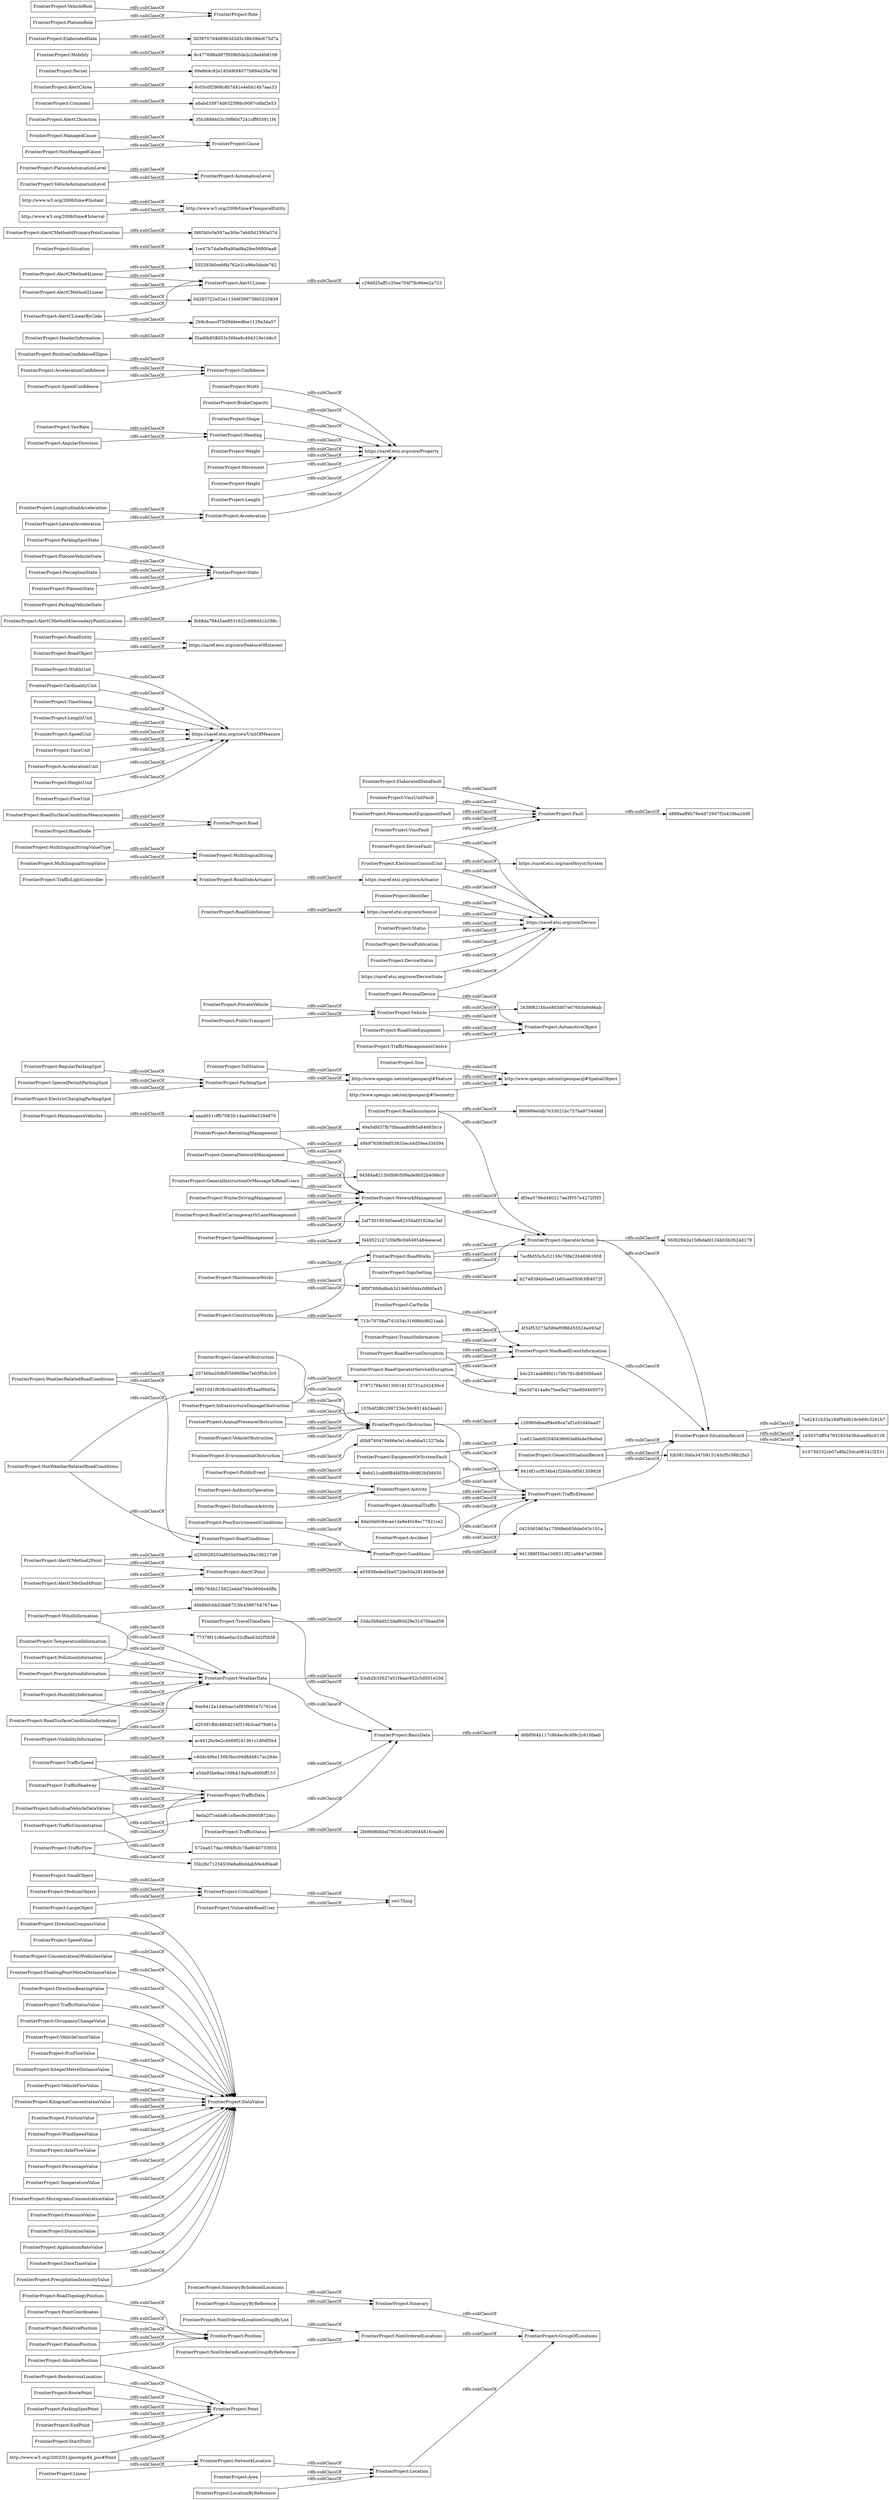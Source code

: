 digraph ar2dtool_diagram { 
rankdir=LR;
size="1000"
node [shape = rectangle, color="black"]; "FrontierProject:NonOrderedLocationGroupByReference" "FrontierProject:DirectionCompassValue" "FrontierProject:SpeedValue" "FrontierProject:SmallObject" "FrontierProject:TravelTimeData" "d250028203af655d59efa28a106217d9" "a03938eded5be572de50a2814682ecb9" "FrontierProject:SituationRecord" "FrontierProject:MaintenanceVehicles" "FrontierProject:NetworkLocation" "FrontierProject:ConcentrationOfVehiclesValue" "FrontierProject:RoadTopologyPosition" "FrontierProject:Size" "FrontierProject:ElaboratedDataFault" "FrontierProject:MultilingualStringValueType" "FrontierProject:WeatherRelatedRoadConditions" "8e6d11cab6f84fdf3f4c90902bf3d450" "http://www.opengis.net/ont/geosparql#SpatialObject" "d0b9740479466e5e1c6cebba51327bda" "FrontierProject:RoadSurfaceConditionMeasurements" "FrontierProject:TrafficSpeed" "FrontierProject:WidthUnit" "FrontierProject:RoadConditions" "FrontierProject:Area" "b3ab2b32627a51f4aac652c5d501e29d" "FrontierProject:OperatorAction" "49b9765939df53855ec44d59ee334594" "FrontierProject:NonOrderedLocationGroupByList" "7ed2431b33a18df54db16cb69c3261b7" "FrontierProject:ParkingSpotPoint" "FrontierProject:CriticalObject" "378717fde50130014132731a2d2430c4" "FrontierProject:InfrastructureDamageObstruction" "FrontierProject:TransitInformation" "https://saref.etsi.org/core/FeatureOfInterest" "FrontierProject:RoadAssistance" "2af7301953d0aea82558a6f1926ac3af" "FrontierProject:FloatingPointMetreDistanceValue" "FrontierProject:AbsolutePosition" "FrontierProject:StartPoint" "FrontierProject:DirectionBearingValue" "fb48da79445ae8531622cb66d41b298c" "FrontierProject:RoadEntity" "FrontierProject:PointCoordinates" "2638f821bba4803d07e676fcfa9486ab" "3be3d7414a8e75ee5e273de950405073" "df3ea579bd480217ae3f557e4272f5f3" "FrontierProject:Point" "FrontierProject:EquipmentOrSystemFault" "FrontierProject:TrafficStatusValue" "FrontierProject:RoadServiceDisruption" "FrontierProject:State" "FrontierProject:Acceleration" "FrontierProject:NonRoadEventInformation" "FrontierProject:PositionConfidenceEllipse" "FrontierProject:ParkingSpotState" "FrontierProject:GeneralInstructionOrMessageToRoadUsers" "FrontierProject:Identifier" "FrontierProject:OccupancyChangeValue" "f3ad0b858053c56fea9c494319e1b6c5" "94584a82130db90509ade9b52b4066c0" "FrontierProject:MediumObject" "555293b0cefdfa762e31e96e5dede762" "FrontierProject:CardinalityUnit" "FrontierProject:DisturbanceActivity" "FrontierProject:MultilingualString" "FrontierProject:TollStation" "FrontierProject:GeneralObstruction" "FrontierProject:AbnormalTraffic" "7acf8d55c5c52159c76fe22646961808" "FrontierProject:PersonalDevice" "b2748394b0ea01b65cee55063f84072f" "FrontierProject:VehicleCountValue" "FrontierProject:AutomotiveObject" "FrontierProject:AuthorityOperation" "FrontierProject:VmsUnitFault" "FrontierProject:Situation" "FrontierProject:SpeedManagement" "FrontierProject:NonOrderedLocations" "fd85b0c0a597aa36bc7eb85d1590a57d" "FrontierProject:TrafficLightController" "http://www.w3.org/2006/time#TemporalEntity" "49a5dfd37fb70facaa80f85a84685b1e" "0425065863a175fd8eb856de045c101a" "FrontierProject:NonWeatherRelatedRoadConditions" "FrontierProject:TimeStamp" "FrontierProject:Accident" "FrontierProject:TrafficElement" "http://www.w3.org/2003/01/geo/wgs84_pos#Point" "2b9c8caccf70d9ddeedfee1128a34a57" "FrontierProject:Conditions" "46b8b0cbb53bb6723fe43867047674ee" "FrontierProject:AutomationLevel" "FrontierProject:Linear" "FrontierProject:PlatoonVehicleState" "FrontierProject:TemperatureInformation" "d888aaff4b78e4d729d7f2e429ba2dd9" "FrontierProject:YawRate" "c26960dbeaff4e68ca7af1a91d40aad7" "ac4412bc9e2c4669f241361c1d0df5b4" "FrontierProject:MesaurementEquipmentFault" "FrontierProject:ElectronicControlUnit" "FrontierProject:Cause" "FrontierProject:WindInformation" "FrontierProject:LengthUnit" "FrontierProject:PcuFlowValue" "FrontierProject:Obstruction" "FrontierProject:TrafficConcentration" "FrontierProject:AlertCDirection" "FrontierProject:NetworkManagement" "FrontierProject:PrivateVehicle" "FrontierProject:TrafficFlow" "FrontierProject:Status" "FrontierProject:Width" "FrontierProject:HumidityInformation" "FrontierProject:VehicleObstruction" "FrontierProject:Vehicle" "FrontierProject:RegularParkingSpot" "FrontierProject:RelativePosition" "FrontierProject:DevicePublication" "FrontierProject:Itinerary" "FrontierProject:IntegerMetreDistanceValue" "FrontierProject:HeaderInformation" "FrontierProject:SpeedUnit" "FrontierProject:VehicleFlowValue" "FrontierProject:BrakeCapacity" "FrontierProject:ManagedCause" "FrontierProject:PrecipitationInformation" "https://saref.etsi.org/saref4syst/System" "FrontierProject:NonManagedCause" "FrontierProject:TimeUnit" "FrontierProject:SpecialPermitParkingSpot" "FrontierProject:VmsFault" "FrontierProject:Comment" "6921041f838c0ca6593cff54aaf9bd5a" "FrontierProject:PerceptionState" "FrontierProject:DeviceStatus" "9e0a2f7cebbf61efbec8e26905972dcc" "FrontierProject:AccelerationUnit" "a6abd33974d6325f6bc9097cdfaf2e53" "https://saref.etsi.org/core/DeviceState" "FrontierProject:RoadOrCarraigewayOrLaneManagement" "8da0de0c84cae1da8e40c9ec77921ce2" "FrontierProject:KilogramConcentrationValue" "FrontierProject:AlertCArea" "http://www.w3.org/2006/time#Instant" "FrontierProject:AlertCMethod4Linear" "FrontierProject:AlertCMethod2Point" "572ea617dac39f4fb3c78a9040733935" "FrontierProject:ItineraryByReference" "http://www.opengis.net/ont/geosparql#Feature" "FrontierProject:ItineraryByIndexedLocations" "fcb5815b0a347b915145cf5c58fc2fa3" "FrontierProject:LargeObject" "FrontierProject:AlertCMethod2Linear" "FrontierProject:VisibilityInformation" "FrontierProject:AngularDirection" "FrontierProject:RendezvousLocation" "0d283722e52e11348f399739b5225839" "http://www.w3.org/2006/time#Interval" "FrontierProject:RoadSideSensor" "FrontierProject:ReroutingManagement" "FrontierProject:PlatoonPosition" "FrontierProject:Period" "FrontierProject:Mobility" "FrontierProject:Shape" "FrontierProject:Position" "FrontierProject:FrictionValue" "FrontierProject:LocationByReference" "5039707d4d6963d3d5c38b39dc675d7a" "FrontierProject:WindSpeedValue" "FrontierProject:WeatherData" "FrontierProject:Road" "FrontierProject:AlertCPoint" "FrontierProject:ParkingSpot" "FrontierProject:AccelerationConfidence" "FrontierProject:GroupOfLocations" "d6bf064b117c9b4ec6c4f9c2c610faeb" "35b3889403c39f90d7241cff955911f4" "1ce47b74a0ef6a90ad9a2fee56800aa8" "FrontierProject:HeightUnit" "FrontierProject:DataValue" "FrontierProject:MaintenanceWorks" "8c477698a987f939b5de2c2ded4b8106" "FrontierProject:PublicTransport" "FrontierProject:TrafficStatus" "4f34f53273e589ef0f86455524a493af" "FrontierProject:AxleFlowValue" "FrontierProject:GeneralNetworkManagement" "8c05c0f2968c8b7d41e4ebb14b7aac33" "FrontierProject:BasicData" "FrontierProject:PercentageValue" "FrontierProject:Heading" "FrontierProject:PollutionInformation" "FrontierProject:RoutePoint" "77379f11c8dae0ac32cffaa63d2f5838" "FrontierProject:CarParks" "FrontierProject:PoorEnvironmentConditions" "https://saref.etsi.org/core/UnitOfMeasure" "FrontierProject:PlatoonState" "9d1388f35ba1008313f21a9647a03986" "FrontierProject:AlertCLinear" "https://saref.etsi.org/core/Actuator" "9ee9412a1d40cac1ef85f68547c791e4" "FrontierProject:RoadSideEquipment" "1d3037dff547932920436dcee8bc0128" "FrontierProject:PlatoonAutomationLevel" "FrontierProject:VehicleAutomationLevel" "FrontierProject:RoadSideActuator" "FrontierProject:Role" "FrontierProject:FlowUnit" "aaad651cffb7082fc14aa008e5294870" "https://saref.etsi.org/core/Sensor" "FrontierProject:WinterDrivingManagement" "2fe99d60bbd795361d03d044816cea90" "FrontierProject:AlertCMethod4SecondaryPointLocation" "560b2942e10dbdafd124b03b2624d179" "FrontierProject:LongitudinalAcceleration" "d20391ffdc480d214f319b5cad79d61a" "https://saref.etsi.org/core/Property" "c40dc49be130b3bcc04d8d4817ac284e" "FrontierProject:GenericSituationRecord" "FrontierProject:VehicleRole" "FrontierProject:TrafficData" "8416f1ccf534b41f2d4bc0f561359928" "FrontierProject:TemperatureValue" "FrontierProject:Fault" "f449521c27c5fef9c046495484eeaced" "FrontierProject:MicrogramsConcentrationValue" "FrontierProject:ParkingVehicleState" "FrontierProject:ElaboratedData" "a5da93be8aa169b419af4cefd0bff153" "FrontierProject:AnimalPresenceObstruction" "103b4f28fc2997234c3dc9314b24eab1" "FrontierProject:RoadSurfaceConditionInformation" "FrontierProject:Weight" "b1073d332cb07a8fa25dca06341f2531" "FrontierProject:VulnerableRoadUser" "https://saref.etsi.org/core/Device" "FrontierProject:MultilingualStringValue" "FrontierProject:PressureValue" "FrontierProject:DurationValue" "b4c251eab88fd1c7bfc791db83956a4d" "33da3b94d523def80d29e31d70baed59" "FrontierProject:ApplicationRateValue" "FrontierProject:ElectricChargingParkingSpot" "FrontierProject:AlertCMethod4PrimaryPointLocation" "FrontierProject:DateTimeValue" "989999e0db7633021bc757ba973449df" "FrontierProject:Activity" "FrontierProject:PublicEvent" "FrontierProject:PrecipitationIntensityValue" "FrontierProject:SignSetting" "FrontierProject:TrafficHeadway" "FrontierProject:ConstructionWorks" "FrontierProject:AlertCLinearByCode" "FrontierProject:LateralAcceleration" "FrontierProject:EndPoint" "FrontierProject:RoadWorks" "99e8d4c92e185490f4077b894d30a76f" "0f8b764b215822eddd794e3606e4dffa" "20740ba20dbf55b960fee7e03f5dc3c0" "713c70756af7d1034c31698dc8021aab" "FrontierProject:EvironmentalObstruction" "35b28c71234530e8a8bddab50e480ea8" "8f0f78fdbd8ab2d19465044c08fd0a45" "FrontierProject:Location" "FrontierProject:IndividualVehicleDataValues" "FrontierProject:SpeedConfidence" "http://www.opengis.net/ont/geosparql#Geometry" "FrontierProject:RoadObject" "FrontierProject:AlertCMethod4Point" "FrontierProject:PlatoonRole" "c29dd25aff1c35ee704f78c66ee2a722" "FrontierProject:Confidence" "FrontierProject:RoadOperatorServiceDisruption" "FrontierProject:Movement" "FrontierProject:Height" "FrontierProject:Length" "FrontierProject:RoadNode" "1ce615eeb92040438063e8fa4e59e0ed" "FrontierProject:DeviceFault" "FrontierProject:TrafficManagementCentre" ; /*classes style*/
	"FrontierProject:DateTimeValue" -> "FrontierProject:DataValue" [ label = "rdfs:subClassOf" ];
	"FrontierProject:AlertCMethod2Linear" -> "0d283722e52e11348f399739b5225839" [ label = "rdfs:subClassOf" ];
	"FrontierProject:AlertCMethod2Linear" -> "FrontierProject:AlertCLinear" [ label = "rdfs:subClassOf" ];
	"http://www.w3.org/2006/time#Instant" -> "http://www.w3.org/2006/time#TemporalEntity" [ label = "rdfs:subClassOf" ];
	"FrontierProject:GenericSituationRecord" -> "fcb5815b0a347b915145cf5c58fc2fa3" [ label = "rdfs:subClassOf" ];
	"FrontierProject:GenericSituationRecord" -> "FrontierProject:SituationRecord" [ label = "rdfs:subClassOf" ];
	"FrontierProject:TravelTimeData" -> "33da3b94d523def80d29e31d70baed59" [ label = "rdfs:subClassOf" ];
	"FrontierProject:TravelTimeData" -> "FrontierProject:BasicData" [ label = "rdfs:subClassOf" ];
	"FrontierProject:PerceptionState" -> "FrontierProject:State" [ label = "rdfs:subClassOf" ];
	"FrontierProject:Conditions" -> "9d1388f35ba1008313f21a9647a03986" [ label = "rdfs:subClassOf" ];
	"FrontierProject:Conditions" -> "FrontierProject:TrafficElement" [ label = "rdfs:subClassOf" ];
	"FrontierProject:SmallObject" -> "FrontierProject:CriticalObject" [ label = "rdfs:subClassOf" ];
	"FrontierProject:ElectronicControlUnit" -> "https://saref.etsi.org/core/Device" [ label = "rdfs:subClassOf" ];
	"FrontierProject:ElectronicControlUnit" -> "https://saref.etsi.org/saref4syst/System" [ label = "rdfs:subClassOf" ];
	"FrontierProject:AlertCMethod2Point" -> "d250028203af655d59efa28a106217d9" [ label = "rdfs:subClassOf" ];
	"FrontierProject:AlertCMethod2Point" -> "FrontierProject:AlertCPoint" [ label = "rdfs:subClassOf" ];
	"FrontierProject:ConcentrationOfVehiclesValue" -> "FrontierProject:DataValue" [ label = "rdfs:subClassOf" ];
	"FrontierProject:WidthUnit" -> "https://saref.etsi.org/core/UnitOfMeasure" [ label = "rdfs:subClassOf" ];
	"FrontierProject:Movement" -> "https://saref.etsi.org/core/Property" [ label = "rdfs:subClassOf" ];
	"FrontierProject:AccelerationUnit" -> "https://saref.etsi.org/core/UnitOfMeasure" [ label = "rdfs:subClassOf" ];
	"FrontierProject:NetworkManagement" -> "df3ea579bd480217ae3f557e4272f5f3" [ label = "rdfs:subClassOf" ];
	"FrontierProject:NetworkManagement" -> "FrontierProject:OperatorAction" [ label = "rdfs:subClassOf" ];
	"FrontierProject:SpeedManagement" -> "f449521c27c5fef9c046495484eeaced" [ label = "rdfs:subClassOf" ];
	"FrontierProject:SpeedManagement" -> "FrontierProject:NetworkManagement" [ label = "rdfs:subClassOf" ];
	"FrontierProject:LocationByReference" -> "FrontierProject:Location" [ label = "rdfs:subClassOf" ];
	"FrontierProject:SituationRecord" -> "b1073d332cb07a8fa25dca06341f2531" [ label = "rdfs:subClassOf" ];
	"FrontierProject:SituationRecord" -> "1d3037dff547932920436dcee8bc0128" [ label = "rdfs:subClassOf" ];
	"FrontierProject:SituationRecord" -> "7ed2431b33a18df54db16cb69c3261b7" [ label = "rdfs:subClassOf" ];
	"FrontierProject:ManagedCause" -> "FrontierProject:Cause" [ label = "rdfs:subClassOf" ];
	"FrontierProject:FlowUnit" -> "https://saref.etsi.org/core/UnitOfMeasure" [ label = "rdfs:subClassOf" ];
	"FrontierProject:AlertCLinearByCode" -> "2b9c8caccf70d9ddeedfee1128a34a57" [ label = "rdfs:subClassOf" ];
	"FrontierProject:AlertCLinearByCode" -> "FrontierProject:AlertCLinear" [ label = "rdfs:subClassOf" ];
	"http://www.w3.org/2006/time#Interval" -> "http://www.w3.org/2006/time#TemporalEntity" [ label = "rdfs:subClassOf" ];
	"FrontierProject:ConstructionWorks" -> "713c70756af7d1034c31698dc8021aab" [ label = "rdfs:subClassOf" ];
	"FrontierProject:ConstructionWorks" -> "FrontierProject:RoadWorks" [ label = "rdfs:subClassOf" ];
	"FrontierProject:VisibilityInformation" -> "ac4412bc9e2c4669f241361c1d0df5b4" [ label = "rdfs:subClassOf" ];
	"FrontierProject:VisibilityInformation" -> "FrontierProject:WeatherData" [ label = "rdfs:subClassOf" ];
	"FrontierProject:AlertCMethod4PrimaryPointLocation" -> "fd85b0c0a597aa36bc7eb85d1590a57d" [ label = "rdfs:subClassOf" ];
	"FrontierProject:PositionConfidenceEllipse" -> "FrontierProject:Confidence" [ label = "rdfs:subClassOf" ];
	"FrontierProject:EvironmentalObstruction" -> "d0b9740479466e5e1c6cebba51327bda" [ label = "rdfs:subClassOf" ];
	"FrontierProject:EvironmentalObstruction" -> "FrontierProject:Obstruction" [ label = "rdfs:subClassOf" ];
	"FrontierProject:IndividualVehicleDataValues" -> "9e0a2f7cebbf61efbec8e26905972dcc" [ label = "rdfs:subClassOf" ];
	"FrontierProject:IndividualVehicleDataValues" -> "FrontierProject:TrafficData" [ label = "rdfs:subClassOf" ];
	"FrontierProject:DurationValue" -> "FrontierProject:DataValue" [ label = "rdfs:subClassOf" ];
	"FrontierProject:TollStation" -> "http://www.opengis.net/ont/geosparql#Feature" [ label = "rdfs:subClassOf" ];
	"FrontierProject:PlatoonState" -> "FrontierProject:State" [ label = "rdfs:subClassOf" ];
	"FrontierProject:AnimalPresenceObstruction" -> "103b4f28fc2997234c3dc9314b24eab1" [ label = "rdfs:subClassOf" ];
	"FrontierProject:AnimalPresenceObstruction" -> "FrontierProject:Obstruction" [ label = "rdfs:subClassOf" ];
	"FrontierProject:RoadSideSensor" -> "https://saref.etsi.org/core/Sensor" [ label = "rdfs:subClassOf" ];
	"FrontierProject:GeneralNetworkManagement" -> "49b9765939df53855ec44d59ee334594" [ label = "rdfs:subClassOf" ];
	"FrontierProject:GeneralNetworkManagement" -> "FrontierProject:NetworkManagement" [ label = "rdfs:subClassOf" ];
	"FrontierProject:DeviceFault" -> "https://saref.etsi.org/core/Device" [ label = "rdfs:subClassOf" ];
	"FrontierProject:DeviceFault" -> "FrontierProject:Fault" [ label = "rdfs:subClassOf" ];
	"FrontierProject:DirectionBearingValue" -> "FrontierProject:DataValue" [ label = "rdfs:subClassOf" ];
	"FrontierProject:Shape" -> "https://saref.etsi.org/core/Property" [ label = "rdfs:subClassOf" ];
	"FrontierProject:PressureValue" -> "FrontierProject:DataValue" [ label = "rdfs:subClassOf" ];
	"FrontierProject:PrecipitationInformation" -> "FrontierProject:WeatherData" [ label = "rdfs:subClassOf" ];
	"FrontierProject:ElaboratedDataFault" -> "FrontierProject:Fault" [ label = "rdfs:subClassOf" ];
	"FrontierProject:PointCoordinates" -> "FrontierProject:Position" [ label = "rdfs:subClassOf" ];
	"FrontierProject:MultilingualStringValueType" -> "FrontierProject:MultilingualString" [ label = "rdfs:subClassOf" ];
	"FrontierProject:TrafficSpeed" -> "c40dc49be130b3bcc04d8d4817ac284e" [ label = "rdfs:subClassOf" ];
	"FrontierProject:TrafficSpeed" -> "FrontierProject:TrafficData" [ label = "rdfs:subClassOf" ];
	"FrontierProject:TimeUnit" -> "https://saref.etsi.org/core/UnitOfMeasure" [ label = "rdfs:subClassOf" ];
	"FrontierProject:BasicData" -> "d6bf064b117c9b4ec6c4f9c2c610faeb" [ label = "rdfs:subClassOf" ];
	"FrontierProject:Mobility" -> "8c477698a987f939b5de2c2ded4b8106" [ label = "rdfs:subClassOf" ];
	"FrontierProject:TrafficStatusValue" -> "FrontierProject:DataValue" [ label = "rdfs:subClassOf" ];
	"FrontierProject:RelativePosition" -> "FrontierProject:Position" [ label = "rdfs:subClassOf" ];
	"FrontierProject:NonWeatherRelatedRoadConditions" -> "6921041f838c0ca6593cff54aaf9bd5a" [ label = "rdfs:subClassOf" ];
	"FrontierProject:NonWeatherRelatedRoadConditions" -> "FrontierProject:RoadConditions" [ label = "rdfs:subClassOf" ];
	"FrontierProject:EndPoint" -> "FrontierProject:Point" [ label = "rdfs:subClassOf" ];
	"FrontierProject:VehicleCountValue" -> "FrontierProject:DataValue" [ label = "rdfs:subClassOf" ];
	"FrontierProject:AngularDirection" -> "FrontierProject:Heading" [ label = "rdfs:subClassOf" ];
	"FrontierProject:Vehicle" -> "2638f821bba4803d07e676fcfa9486ab" [ label = "rdfs:subClassOf" ];
	"FrontierProject:Vehicle" -> "FrontierProject:AutomotiveObject" [ label = "rdfs:subClassOf" ];
	"FrontierProject:LongitudinalAcceleration" -> "FrontierProject:Acceleration" [ label = "rdfs:subClassOf" ];
	"FrontierProject:PlatoonRole" -> "FrontierProject:Role" [ label = "rdfs:subClassOf" ];
	"FrontierProject:SignSetting" -> "b2748394b0ea01b65cee55063f84072f" [ label = "rdfs:subClassOf" ];
	"FrontierProject:SignSetting" -> "FrontierProject:OperatorAction" [ label = "rdfs:subClassOf" ];
	"FrontierProject:WeatherRelatedRoadConditions" -> "20740ba20dbf55b960fee7e03f5dc3c0" [ label = "rdfs:subClassOf" ];
	"FrontierProject:WeatherRelatedRoadConditions" -> "FrontierProject:RoadConditions" [ label = "rdfs:subClassOf" ];
	"FrontierProject:SpecialPermitParkingSpot" -> "FrontierProject:ParkingSpot" [ label = "rdfs:subClassOf" ];
	"FrontierProject:TrafficLightController" -> "FrontierProject:RoadSideActuator" [ label = "rdfs:subClassOf" ];
	"FrontierProject:KilogramConcentrationValue" -> "FrontierProject:DataValue" [ label = "rdfs:subClassOf" ];
	"FrontierProject:FrictionValue" -> "FrontierProject:DataValue" [ label = "rdfs:subClassOf" ];
	"FrontierProject:PlatoonAutomationLevel" -> "FrontierProject:AutomationLevel" [ label = "rdfs:subClassOf" ];
	"FrontierProject:PoorEnvironmentConditions" -> "8da0de0c84cae1da8e40c9ec77921ce2" [ label = "rdfs:subClassOf" ];
	"FrontierProject:PoorEnvironmentConditions" -> "FrontierProject:Conditions" [ label = "rdfs:subClassOf" ];
	"FrontierProject:InfrastructureDamageObstruction" -> "378717fde50130014132731a2d2430c4" [ label = "rdfs:subClassOf" ];
	"FrontierProject:InfrastructureDamageObstruction" -> "FrontierProject:Obstruction" [ label = "rdfs:subClassOf" ];
	"FrontierProject:TransitInformation" -> "4f34f53273e589ef0f86455524a493af" [ label = "rdfs:subClassOf" ];
	"FrontierProject:TransitInformation" -> "FrontierProject:NonRoadEventInformation" [ label = "rdfs:subClassOf" ];
	"FrontierProject:MicrogramsConcentrationValue" -> "FrontierProject:DataValue" [ label = "rdfs:subClassOf" ];
	"FrontierProject:Length" -> "https://saref.etsi.org/core/Property" [ label = "rdfs:subClassOf" ];
	"FrontierProject:TrafficFlow" -> "35b28c71234530e8a8bddab50e480ea8" [ label = "rdfs:subClassOf" ];
	"FrontierProject:TrafficFlow" -> "FrontierProject:TrafficData" [ label = "rdfs:subClassOf" ];
	"FrontierProject:TrafficHeadway" -> "a5da93be8aa169b419af4cefd0bff153" [ label = "rdfs:subClassOf" ];
	"FrontierProject:TrafficHeadway" -> "FrontierProject:TrafficData" [ label = "rdfs:subClassOf" ];
	"FrontierProject:TemperatureValue" -> "FrontierProject:DataValue" [ label = "rdfs:subClassOf" ];
	"FrontierProject:WindInformation" -> "46b8b0cbb53bb6723fe43867047674ee" [ label = "rdfs:subClassOf" ];
	"FrontierProject:WindInformation" -> "FrontierProject:WeatherData" [ label = "rdfs:subClassOf" ];
	"FrontierProject:TrafficElement" -> "FrontierProject:SituationRecord" [ label = "rdfs:subClassOf" ];
	"FrontierProject:ElaboratedData" -> "5039707d4d6963d3d5c38b39dc675d7a" [ label = "rdfs:subClassOf" ];
	"FrontierProject:GeneralObstruction" -> "FrontierProject:Obstruction" [ label = "rdfs:subClassOf" ];
	"FrontierProject:Size" -> "http://www.opengis.net/ont/geosparql#SpatialObject" [ label = "rdfs:subClassOf" ];
	"FrontierProject:AccelerationConfidence" -> "FrontierProject:Confidence" [ label = "rdfs:subClassOf" ];
	"FrontierProject:RoadObject" -> "https://saref.etsi.org/core/FeatureOfInterest" [ label = "rdfs:subClassOf" ];
	"FrontierProject:EquipmentOrSystemFault" -> "1ce615eeb92040438063e8fa4e59e0ed" [ label = "rdfs:subClassOf" ];
	"FrontierProject:EquipmentOrSystemFault" -> "FrontierProject:TrafficElement" [ label = "rdfs:subClassOf" ];
	"FrontierProject:HeightUnit" -> "https://saref.etsi.org/core/UnitOfMeasure" [ label = "rdfs:subClassOf" ];
	"FrontierProject:VehicleFlowValue" -> "FrontierProject:DataValue" [ label = "rdfs:subClassOf" ];
	"FrontierProject:PersonalDevice" -> "https://saref.etsi.org/core/Device" [ label = "rdfs:subClassOf" ];
	"FrontierProject:PersonalDevice" -> "FrontierProject:AutomotiveObject" [ label = "rdfs:subClassOf" ];
	"FrontierProject:Width" -> "https://saref.etsi.org/core/Property" [ label = "rdfs:subClassOf" ];
	"FrontierProject:RoadSideActuator" -> "https://saref.etsi.org/core/Actuator" [ label = "rdfs:subClassOf" ];
	"FrontierProject:PlatoonVehicleState" -> "FrontierProject:State" [ label = "rdfs:subClassOf" ];
	"FrontierProject:Fault" -> "d888aaff4b78e4d729d7f2e429ba2dd9" [ label = "rdfs:subClassOf" ];
	"FrontierProject:MaintenanceVehicles" -> "aaad651cffb7082fc14aa008e5294870" [ label = "rdfs:subClassOf" ];
	"FrontierProject:MultilingualStringValue" -> "FrontierProject:MultilingualString" [ label = "rdfs:subClassOf" ];
	"FrontierProject:NonOrderedLocationGroupByList" -> "FrontierProject:NonOrderedLocations" [ label = "rdfs:subClassOf" ];
	"FrontierProject:PrivateVehicle" -> "FrontierProject:Vehicle" [ label = "rdfs:subClassOf" ];
	"FrontierProject:AbnormalTraffic" -> "0425065863a175fd8eb856de045c101a" [ label = "rdfs:subClassOf" ];
	"FrontierProject:AbnormalTraffic" -> "FrontierProject:TrafficElement" [ label = "rdfs:subClassOf" ];
	"FrontierProject:ParkingSpotState" -> "FrontierProject:State" [ label = "rdfs:subClassOf" ];
	"FrontierProject:SpeedConfidence" -> "FrontierProject:Confidence" [ label = "rdfs:subClassOf" ];
	"FrontierProject:PcuFlowValue" -> "FrontierProject:DataValue" [ label = "rdfs:subClassOf" ];
	"FrontierProject:SpeedValue" -> "FrontierProject:DataValue" [ label = "rdfs:subClassOf" ];
	"FrontierProject:ParkingVehicleState" -> "FrontierProject:State" [ label = "rdfs:subClassOf" ];
	"FrontierProject:TrafficData" -> "FrontierProject:BasicData" [ label = "rdfs:subClassOf" ];
	"https://saref.etsi.org/core/DeviceState" -> "https://saref.etsi.org/core/Device" [ label = "rdfs:subClassOf" ];
	"FrontierProject:AlertCMethod4Linear" -> "555293b0cefdfa762e31e96e5dede762" [ label = "rdfs:subClassOf" ];
	"FrontierProject:AlertCMethod4Linear" -> "FrontierProject:AlertCLinear" [ label = "rdfs:subClassOf" ];
	"FrontierProject:Acceleration" -> "https://saref.etsi.org/core/Property" [ label = "rdfs:subClassOf" ];
	"FrontierProject:NonManagedCause" -> "FrontierProject:Cause" [ label = "rdfs:subClassOf" ];
	"FrontierProject:PublicEvent" -> "8e6d11cab6f84fdf3f4c90902bf3d450" [ label = "rdfs:subClassOf" ];
	"FrontierProject:PublicEvent" -> "FrontierProject:Activity" [ label = "rdfs:subClassOf" ];
	"FrontierProject:Period" -> "99e8d4c92e185490f4077b894d30a76f" [ label = "rdfs:subClassOf" ];
	"FrontierProject:RoadServiceDisruption" -> "b4c251eab88fd1c7bfc791db83956a4d" [ label = "rdfs:subClassOf" ];
	"FrontierProject:RoadServiceDisruption" -> "FrontierProject:NonRoadEventInformation" [ label = "rdfs:subClassOf" ];
	"FrontierProject:FloatingPointMetreDistanceValue" -> "FrontierProject:DataValue" [ label = "rdfs:subClassOf" ];
	"FrontierProject:RoadEntity" -> "https://saref.etsi.org/core/FeatureOfInterest" [ label = "rdfs:subClassOf" ];
	"FrontierProject:VehicleObstruction" -> "FrontierProject:Obstruction" [ label = "rdfs:subClassOf" ];
	"FrontierProject:RoadNode" -> "FrontierProject:Road" [ label = "rdfs:subClassOf" ];
	"FrontierProject:AbsolutePosition" -> "FrontierProject:Position" [ label = "rdfs:subClassOf" ];
	"FrontierProject:AbsolutePosition" -> "FrontierProject:Point" [ label = "rdfs:subClassOf" ];
	"FrontierProject:RoadOperatorServiceDisruption" -> "3be3d7414a8e75ee5e273de950405073" [ label = "rdfs:subClassOf" ];
	"FrontierProject:RoadOperatorServiceDisruption" -> "FrontierProject:NonRoadEventInformation" [ label = "rdfs:subClassOf" ];
	"FrontierProject:DevicePublication" -> "https://saref.etsi.org/core/Device" [ label = "rdfs:subClassOf" ];
	"FrontierProject:LengthUnit" -> "https://saref.etsi.org/core/UnitOfMeasure" [ label = "rdfs:subClassOf" ];
	"FrontierProject:RoadOrCarraigewayOrLaneManagement" -> "2af7301953d0aea82558a6f1926ac3af" [ label = "rdfs:subClassOf" ];
	"FrontierProject:RoadOrCarraigewayOrLaneManagement" -> "FrontierProject:NetworkManagement" [ label = "rdfs:subClassOf" ];
	"FrontierProject:RoadWorks" -> "7acf8d55c5c52159c76fe22646961808" [ label = "rdfs:subClassOf" ];
	"FrontierProject:RoadWorks" -> "FrontierProject:OperatorAction" [ label = "rdfs:subClassOf" ];
	"FrontierProject:ApplicationRateValue" -> "FrontierProject:DataValue" [ label = "rdfs:subClassOf" ];
	"FrontierProject:AlertCMethod4Point" -> "0f8b764b215822eddd794e3606e4dffa" [ label = "rdfs:subClassOf" ];
	"FrontierProject:AlertCMethod4Point" -> "FrontierProject:AlertCPoint" [ label = "rdfs:subClassOf" ];
	"FrontierProject:Identifier" -> "https://saref.etsi.org/core/Device" [ label = "rdfs:subClassOf" ];
	"FrontierProject:SpeedUnit" -> "https://saref.etsi.org/core/UnitOfMeasure" [ label = "rdfs:subClassOf" ];
	"FrontierProject:Weight" -> "https://saref.etsi.org/core/Property" [ label = "rdfs:subClassOf" ];
	"FrontierProject:WindSpeedValue" -> "FrontierProject:DataValue" [ label = "rdfs:subClassOf" ];
	"FrontierProject:AlertCLinear" -> "c29dd25aff1c35ee704f78c66ee2a722" [ label = "rdfs:subClassOf" ];
	"FrontierProject:IntegerMetreDistanceValue" -> "FrontierProject:DataValue" [ label = "rdfs:subClassOf" ];
	"FrontierProject:MesaurementEquipmentFault" -> "FrontierProject:Fault" [ label = "rdfs:subClassOf" ];
	"FrontierProject:RoadAssistance" -> "989999e0db7633021bc757ba973449df" [ label = "rdfs:subClassOf" ];
	"FrontierProject:RoadAssistance" -> "FrontierProject:OperatorAction" [ label = "rdfs:subClassOf" ];
	"FrontierProject:PercentageValue" -> "FrontierProject:DataValue" [ label = "rdfs:subClassOf" ];
	"FrontierProject:MediumObject" -> "FrontierProject:CriticalObject" [ label = "rdfs:subClassOf" ];
	"FrontierProject:TimeStamp" -> "https://saref.etsi.org/core/UnitOfMeasure" [ label = "rdfs:subClassOf" ];
	"FrontierProject:PrecipitationIntensityValue" -> "FrontierProject:DataValue" [ label = "rdfs:subClassOf" ];
	"FrontierProject:DirectionCompassValue" -> "FrontierProject:DataValue" [ label = "rdfs:subClassOf" ];
	"FrontierProject:RendezvousLocation" -> "FrontierProject:Point" [ label = "rdfs:subClassOf" ];
	"FrontierProject:Heading" -> "https://saref.etsi.org/core/Property" [ label = "rdfs:subClassOf" ];
	"FrontierProject:NetworkLocation" -> "FrontierProject:Location" [ label = "rdfs:subClassOf" ];
	"FrontierProject:WinterDrivingManagement" -> "FrontierProject:NetworkManagement" [ label = "rdfs:subClassOf" ];
	"FrontierProject:VehicleRole" -> "FrontierProject:Role" [ label = "rdfs:subClassOf" ];
	"FrontierProject:Comment" -> "a6abd33974d6325f6bc9097cdfaf2e53" [ label = "rdfs:subClassOf" ];
	"FrontierProject:TrafficStatus" -> "2fe99d60bbd795361d03d044816cea90" [ label = "rdfs:subClassOf" ];
	"FrontierProject:TrafficStatus" -> "FrontierProject:BasicData" [ label = "rdfs:subClassOf" ];
	"FrontierProject:RoadTopologyPosition" -> "FrontierProject:Position" [ label = "rdfs:subClassOf" ];
	"FrontierProject:LateralAcceleration" -> "FrontierProject:Acceleration" [ label = "rdfs:subClassOf" ];
	"FrontierProject:Location" -> "FrontierProject:GroupOfLocations" [ label = "rdfs:subClassOf" ];
	"FrontierProject:BrakeCapacity" -> "https://saref.etsi.org/core/Property" [ label = "rdfs:subClassOf" ];
	"FrontierProject:ParkingSpot" -> "http://www.opengis.net/ont/geosparql#Feature" [ label = "rdfs:subClassOf" ];
	"FrontierProject:ElectricChargingParkingSpot" -> "FrontierProject:ParkingSpot" [ label = "rdfs:subClassOf" ];
	"FrontierProject:RoadSurfaceConditionMeasurements" -> "FrontierProject:Road" [ label = "rdfs:subClassOf" ];
	"FrontierProject:Status" -> "https://saref.etsi.org/core/Device" [ label = "rdfs:subClassOf" ];
	"FrontierProject:NonOrderedLocations" -> "FrontierProject:GroupOfLocations" [ label = "rdfs:subClassOf" ];
	"FrontierProject:GeneralInstructionOrMessageToRoadUsers" -> "94584a82130db90509ade9b52b4066c0" [ label = "rdfs:subClassOf" ];
	"FrontierProject:GeneralInstructionOrMessageToRoadUsers" -> "FrontierProject:NetworkManagement" [ label = "rdfs:subClassOf" ];
	"FrontierProject:AlertCDirection" -> "35b3889403c39f90d7241cff955911f4" [ label = "rdfs:subClassOf" ];
	"FrontierProject:WeatherData" -> "b3ab2b32627a51f4aac652c5d501e29d" [ label = "rdfs:subClassOf" ];
	"FrontierProject:WeatherData" -> "FrontierProject:BasicData" [ label = "rdfs:subClassOf" ];
	"FrontierProject:StartPoint" -> "FrontierProject:Point" [ label = "rdfs:subClassOf" ];
	"FrontierProject:AlertCPoint" -> "a03938eded5be572de50a2814682ecb9" [ label = "rdfs:subClassOf" ];
	"FrontierProject:RoadSideEquipment" -> "FrontierProject:AutomotiveObject" [ label = "rdfs:subClassOf" ];
	"FrontierProject:RoutePoint" -> "FrontierProject:Point" [ label = "rdfs:subClassOf" ];
	"FrontierProject:Situation" -> "1ce47b74a0ef6a90ad9a2fee56800aa8" [ label = "rdfs:subClassOf" ];
	"FrontierProject:VmsFault" -> "FrontierProject:Fault" [ label = "rdfs:subClassOf" ];
	"FrontierProject:VmsUnitFault" -> "FrontierProject:Fault" [ label = "rdfs:subClassOf" ];
	"FrontierProject:CriticalObject" -> "owl:Thing" [ label = "rdfs:subClassOf" ];
	"FrontierProject:HumidityInformation" -> "9ee9412a1d40cac1ef85f68547c791e4" [ label = "rdfs:subClassOf" ];
	"FrontierProject:HumidityInformation" -> "FrontierProject:WeatherData" [ label = "rdfs:subClassOf" ];
	"http://www.w3.org/2003/01/geo/wgs84_pos#Point" -> "FrontierProject:Point" [ label = "rdfs:subClassOf" ];
	"http://www.w3.org/2003/01/geo/wgs84_pos#Point" -> "FrontierProject:NetworkLocation" [ label = "rdfs:subClassOf" ];
	"FrontierProject:Accident" -> "FrontierProject:TrafficElement" [ label = "rdfs:subClassOf" ];
	"FrontierProject:Itinerary" -> "FrontierProject:GroupOfLocations" [ label = "rdfs:subClassOf" ];
	"FrontierProject:OccupancyChangeValue" -> "FrontierProject:DataValue" [ label = "rdfs:subClassOf" ];
	"FrontierProject:AlertCMethod4SecondaryPointLocation" -> "fb48da79445ae8531622cb66d41b298c" [ label = "rdfs:subClassOf" ];
	"FrontierProject:ParkingSpotPoint" -> "FrontierProject:Point" [ label = "rdfs:subClassOf" ];
	"FrontierProject:OperatorAction" -> "560b2942e10dbdafd124b03b2624d179" [ label = "rdfs:subClassOf" ];
	"FrontierProject:OperatorAction" -> "FrontierProject:SituationRecord" [ label = "rdfs:subClassOf" ];
	"FrontierProject:PlatoonPosition" -> "FrontierProject:Position" [ label = "rdfs:subClassOf" ];
	"FrontierProject:HeaderInformation" -> "f3ad0b858053c56fea9c494319e1b6c5" [ label = "rdfs:subClassOf" ];
	"FrontierProject:ItineraryByIndexedLocations" -> "FrontierProject:Itinerary" [ label = "rdfs:subClassOf" ];
	"https://saref.etsi.org/core/Actuator" -> "https://saref.etsi.org/core/Device" [ label = "rdfs:subClassOf" ];
	"FrontierProject:RoadSurfaceConditionInformation" -> "d20391ffdc480d214f319b5cad79d61a" [ label = "rdfs:subClassOf" ];
	"FrontierProject:RoadSurfaceConditionInformation" -> "FrontierProject:WeatherData" [ label = "rdfs:subClassOf" ];
	"FrontierProject:DisturbanceActivity" -> "FrontierProject:Activity" [ label = "rdfs:subClassOf" ];
	"FrontierProject:DeviceStatus" -> "https://saref.etsi.org/core/Device" [ label = "rdfs:subClassOf" ];
	"FrontierProject:AlertCArea" -> "8c05c0f2968c8b7d41e4ebb14b7aac33" [ label = "rdfs:subClassOf" ];
	"FrontierProject:YawRate" -> "FrontierProject:Heading" [ label = "rdfs:subClassOf" ];
	"FrontierProject:CardinalityUnit" -> "https://saref.etsi.org/core/UnitOfMeasure" [ label = "rdfs:subClassOf" ];
	"FrontierProject:LargeObject" -> "FrontierProject:CriticalObject" [ label = "rdfs:subClassOf" ];
	"FrontierProject:NonRoadEventInformation" -> "FrontierProject:SituationRecord" [ label = "rdfs:subClassOf" ];
	"FrontierProject:NonOrderedLocationGroupByReference" -> "FrontierProject:NonOrderedLocations" [ label = "rdfs:subClassOf" ];
	"FrontierProject:VehicleAutomationLevel" -> "FrontierProject:AutomationLevel" [ label = "rdfs:subClassOf" ];
	"FrontierProject:RoadConditions" -> "FrontierProject:Conditions" [ label = "rdfs:subClassOf" ];
	"FrontierProject:Obstruction" -> "c26960dbeaff4e68ca7af1a91d40aad7" [ label = "rdfs:subClassOf" ];
	"FrontierProject:Obstruction" -> "FrontierProject:TrafficElement" [ label = "rdfs:subClassOf" ];
	"FrontierProject:AxleFlowValue" -> "FrontierProject:DataValue" [ label = "rdfs:subClassOf" ];
	"http://www.opengis.net/ont/geosparql#Feature" -> "http://www.opengis.net/ont/geosparql#SpatialObject" [ label = "rdfs:subClassOf" ];
	"FrontierProject:AuthorityOperation" -> "FrontierProject:Activity" [ label = "rdfs:subClassOf" ];
	"FrontierProject:PollutionInformation" -> "77379f11c8dae0ac32cffaa63d2f5838" [ label = "rdfs:subClassOf" ];
	"FrontierProject:PollutionInformation" -> "FrontierProject:WeatherData" [ label = "rdfs:subClassOf" ];
	"FrontierProject:Area" -> "FrontierProject:Location" [ label = "rdfs:subClassOf" ];
	"FrontierProject:Linear" -> "FrontierProject:NetworkLocation" [ label = "rdfs:subClassOf" ];
	"FrontierProject:Activity" -> "8416f1ccf534b41f2d4bc0f561359928" [ label = "rdfs:subClassOf" ];
	"FrontierProject:Activity" -> "FrontierProject:TrafficElement" [ label = "rdfs:subClassOf" ];
	"FrontierProject:TrafficManagementCentre" -> "FrontierProject:AutomotiveObject" [ label = "rdfs:subClassOf" ];
	"FrontierProject:ItineraryByReference" -> "FrontierProject:Itinerary" [ label = "rdfs:subClassOf" ];
	"FrontierProject:Height" -> "https://saref.etsi.org/core/Property" [ label = "rdfs:subClassOf" ];
	"https://saref.etsi.org/core/Sensor" -> "https://saref.etsi.org/core/Device" [ label = "rdfs:subClassOf" ];
	"FrontierProject:RegularParkingSpot" -> "FrontierProject:ParkingSpot" [ label = "rdfs:subClassOf" ];
	"FrontierProject:ReroutingManagement" -> "49a5dfd37fb70facaa80f85a84685b1e" [ label = "rdfs:subClassOf" ];
	"FrontierProject:ReroutingManagement" -> "FrontierProject:NetworkManagement" [ label = "rdfs:subClassOf" ];
	"FrontierProject:VulnerableRoadUser" -> "owl:Thing" [ label = "rdfs:subClassOf" ];
	"FrontierProject:TemperatureInformation" -> "FrontierProject:WeatherData" [ label = "rdfs:subClassOf" ];
	"FrontierProject:MaintenanceWorks" -> "8f0f78fdbd8ab2d19465044c08fd0a45" [ label = "rdfs:subClassOf" ];
	"FrontierProject:MaintenanceWorks" -> "FrontierProject:RoadWorks" [ label = "rdfs:subClassOf" ];
	"FrontierProject:PublicTransport" -> "FrontierProject:Vehicle" [ label = "rdfs:subClassOf" ];
	"FrontierProject:CarParks" -> "FrontierProject:NonRoadEventInformation" [ label = "rdfs:subClassOf" ];
	"FrontierProject:TrafficConcentration" -> "572ea617dac39f4fb3c78a9040733935" [ label = "rdfs:subClassOf" ];
	"FrontierProject:TrafficConcentration" -> "FrontierProject:TrafficData" [ label = "rdfs:subClassOf" ];
	"http://www.opengis.net/ont/geosparql#Geometry" -> "http://www.opengis.net/ont/geosparql#SpatialObject" [ label = "rdfs:subClassOf" ];

}

